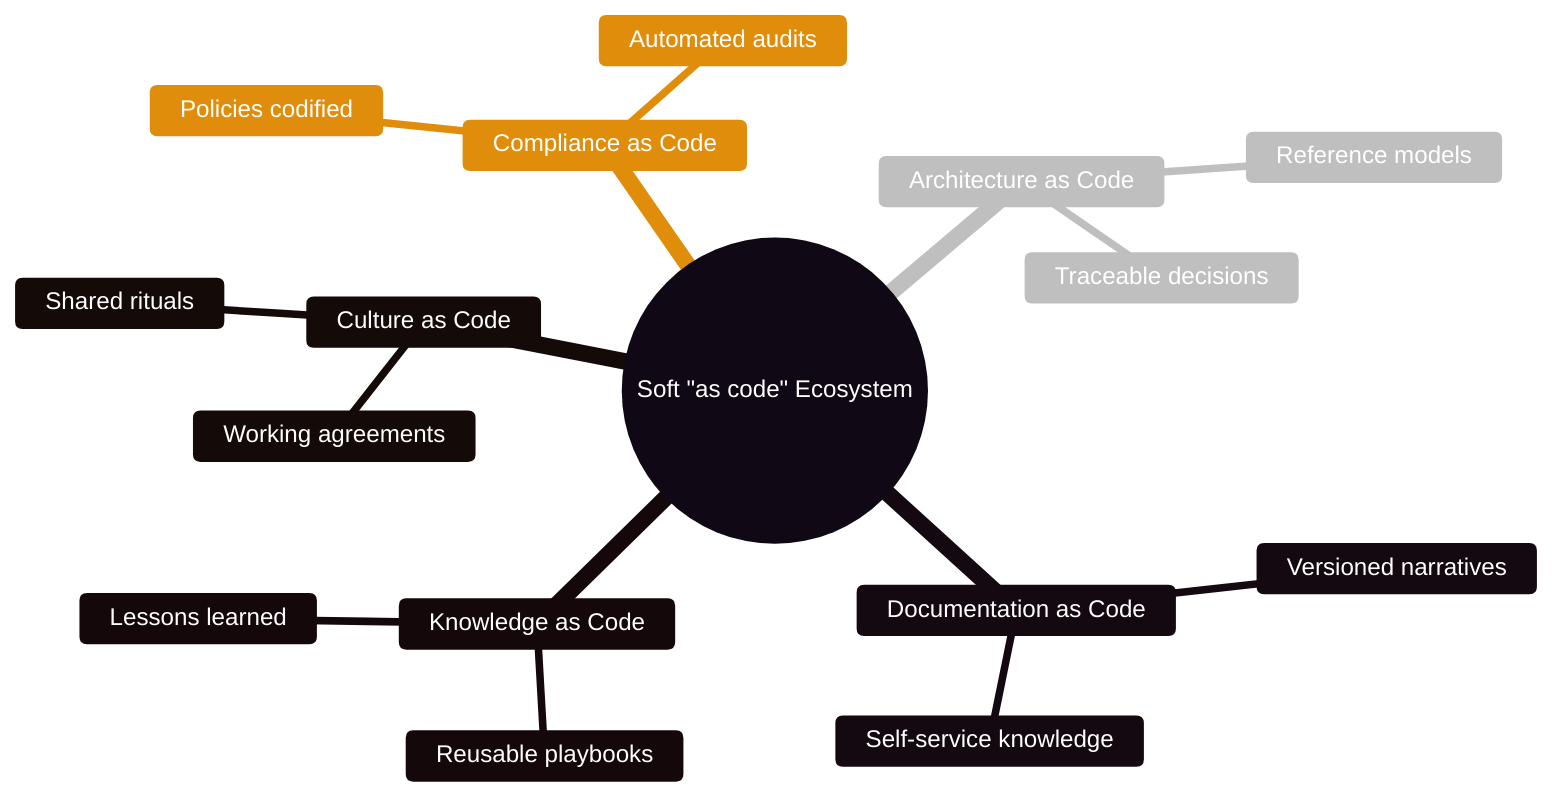 ---
config:
  theme: 'base'
  themeVariables:
    primaryColor: '#5b2c6f'
    primaryTextColor: '#ffffff'
    primaryBorderColor: '#3a1c46'
    lineColor: '#c39bd3'
    secondaryColor: '#f8c471'
    tertiaryColor: '#ffffff'
---
%% Interplay between soft as code disciplines
mindmap
  root((Soft "as code" Ecosystem))
    Compliance as Code
      Policies codified
      Automated audits
    Architecture as Code
      Reference models
      Traceable decisions
    Documentation as Code
      Versioned narratives
      Self-service knowledge
    Knowledge as Code
      Reusable playbooks
      Lessons learned
    Culture as Code
      Working agreements
      Shared rituals